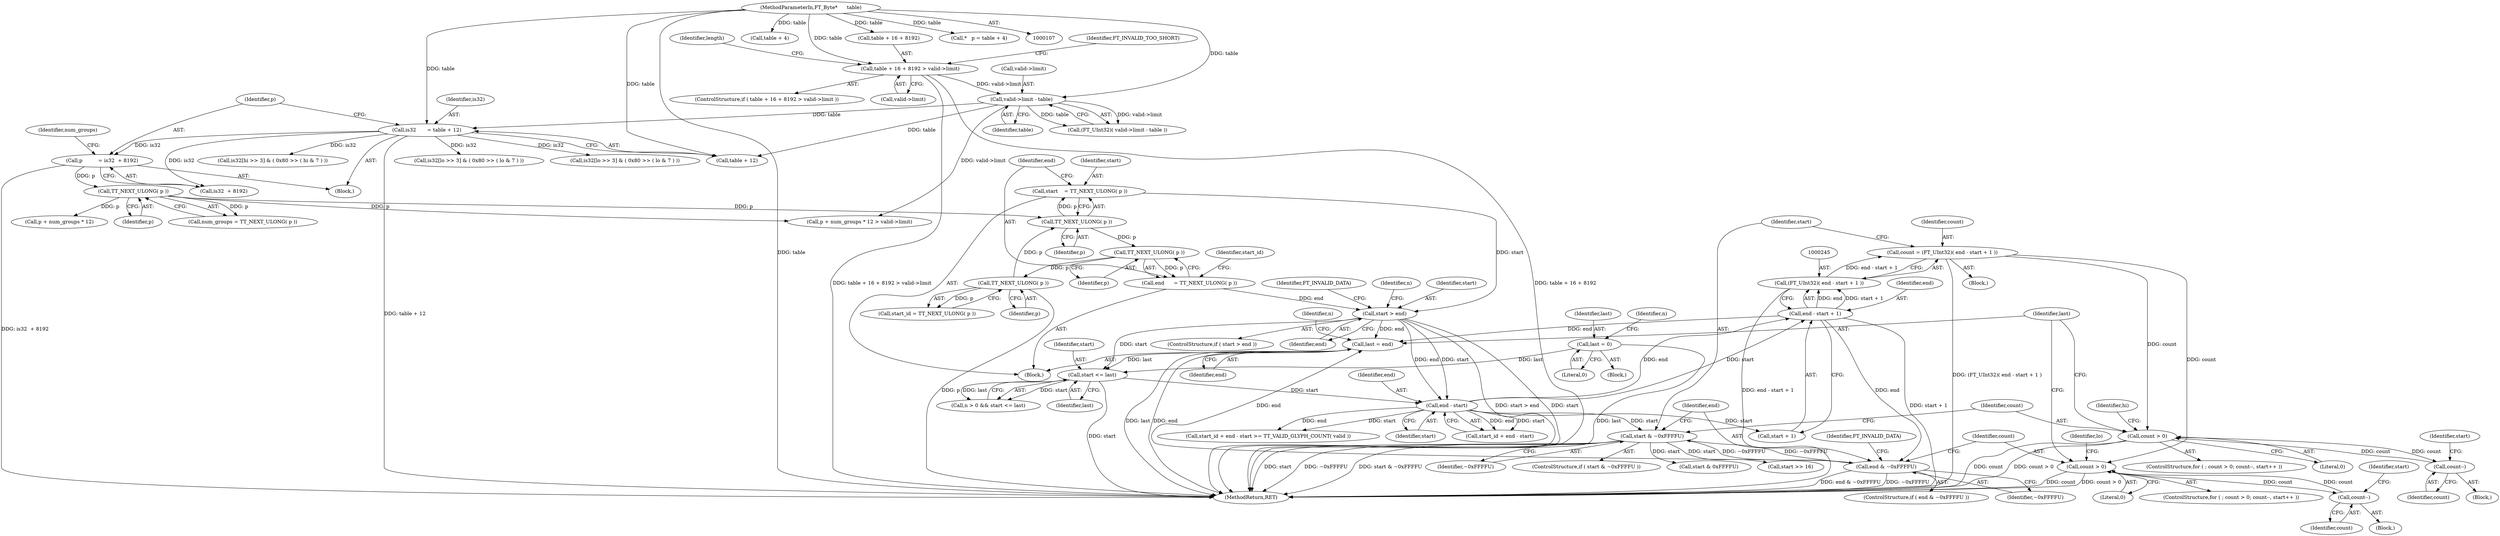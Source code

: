 digraph "0_savannah_a18788b14db60ae3673f932249cd02d33a227c4e_1@integer" {
"1000242" [label="(Call,count = (FT_UInt32)( end - start + 1 ))"];
"1000244" [label="(Call,(FT_UInt32)( end - start + 1 ))"];
"1000246" [label="(Call,end - start + 1)"];
"1000236" [label="(Call,end - start)"];
"1000212" [label="(Call,start > end)"];
"1000199" [label="(Call,start    = TT_NEXT_ULONG( p ))"];
"1000201" [label="(Call,TT_NEXT_ULONG( p ))"];
"1000209" [label="(Call,TT_NEXT_ULONG( p ))"];
"1000205" [label="(Call,TT_NEXT_ULONG( p ))"];
"1000164" [label="(Call,TT_NEXT_ULONG( p ))"];
"1000157" [label="(Call,p          = is32  + 8192)"];
"1000152" [label="(Call,is32       = table + 12)"];
"1000141" [label="(Call,valid->limit - table)"];
"1000121" [label="(Call,table + 16 + 8192 > valid->limit)"];
"1000108" [label="(MethodParameterIn,FT_Byte*      table)"];
"1000203" [label="(Call,end      = TT_NEXT_ULONG( p ))"];
"1000221" [label="(Call,start <= last)"];
"1000184" [label="(Call,last = 0)"];
"1000349" [label="(Call,last = end)"];
"1000313" [label="(Call,end & ~0xFFFFU)"];
"1000252" [label="(Call,start & ~0xFFFFU)"];
"1000257" [label="(Call,count > 0)"];
"1000261" [label="(Call,count--)"];
"1000318" [label="(Call,count > 0)"];
"1000322" [label="(Call,count--)"];
"1000167" [label="(Call,p + num_groups * 12 > valid->limit)"];
"1000213" [label="(Identifier,start)"];
"1000168" [label="(Call,p + num_groups * 12)"];
"1000223" [label="(Identifier,last)"];
"1000159" [label="(Call,is32  + 8192)"];
"1000141" [label="(Call,valid->limit - table)"];
"1000130" [label="(Identifier,FT_INVALID_TOO_SHORT)"];
"1000162" [label="(Call,num_groups = TT_NEXT_ULONG( p ))"];
"1000318" [label="(Call,count > 0)"];
"1000206" [label="(Identifier,p)"];
"1000244" [label="(Call,(FT_UInt32)( end - start + 1 ))"];
"1000110" [label="(Block,)"];
"1000196" [label="(Block,)"];
"1000319" [label="(Identifier,count)"];
"1000212" [label="(Call,start > end)"];
"1000185" [label="(Identifier,last)"];
"1000351" [label="(Identifier,end)"];
"1000157" [label="(Call,p          = is32  + 8192)"];
"1000139" [label="(Call,(FT_UInt32)( valid->limit - table ))"];
"1000211" [label="(ControlStructure,if ( start > end ))"];
"1000317" [label="(ControlStructure,for ( ; count > 0; count--, start++ ))"];
"1000199" [label="(Call,start    = TT_NEXT_ULONG( p ))"];
"1000207" [label="(Call,start_id = TT_NEXT_ULONG( p ))"];
"1000323" [label="(Identifier,count)"];
"1000242" [label="(Call,count = (FT_UInt32)( end - start + 1 ))"];
"1000221" [label="(Call,start <= last)"];
"1000120" [label="(ControlStructure,if ( table + 16 + 8192 > valid->limit ))"];
"1000210" [label="(Identifier,p)"];
"1000325" [label="(Identifier,start)"];
"1000163" [label="(Identifier,num_groups)"];
"1000320" [label="(Literal,0)"];
"1000231" [label="(Block,)"];
"1000322" [label="(Call,count--)"];
"1000247" [label="(Identifier,end)"];
"1000217" [label="(Call,n > 0 && start <= last)"];
"1000259" [label="(Literal,0)"];
"1000234" [label="(Call,start_id + end - start)"];
"1000354" [label="(MethodReturn,RET)"];
"1000316" [label="(Identifier,FT_INVALID_DATA)"];
"1000202" [label="(Identifier,p)"];
"1000186" [label="(Literal,0)"];
"1000215" [label="(Identifier,FT_INVALID_DATA)"];
"1000248" [label="(Call,start + 1)"];
"1000349" [label="(Call,last = end)"];
"1000314" [label="(Identifier,end)"];
"1000350" [label="(Identifier,last)"];
"1000236" [label="(Call,end - start)"];
"1000108" [label="(MethodParameterIn,FT_Byte*      table)"];
"1000208" [label="(Identifier,start_id)"];
"1000270" [label="(Call,start >> 16)"];
"1000267" [label="(Identifier,hi)"];
"1000261" [label="(Call,count--)"];
"1000145" [label="(Identifier,table)"];
"1000243" [label="(Identifier,count)"];
"1000233" [label="(Call,start_id + end - start >= TT_VALID_GLYPH_COUNT( valid ))"];
"1000237" [label="(Identifier,end)"];
"1000189" [label="(Identifier,n)"];
"1000201" [label="(Call,TT_NEXT_ULONG( p ))"];
"1000262" [label="(Identifier,count)"];
"1000336" [label="(Call,is32[lo >> 3] & ( 0x80 >> ( lo & 7 ) ))"];
"1000257" [label="(Call,count > 0)"];
"1000132" [label="(Identifier,length)"];
"1000114" [label="(Call,table + 4)"];
"1000209" [label="(Call,TT_NEXT_ULONG( p ))"];
"1000154" [label="(Call,table + 12)"];
"1000177" [label="(Block,)"];
"1000122" [label="(Call,table + 16 + 8192)"];
"1000246" [label="(Call,end - start + 1)"];
"1000253" [label="(Identifier,start)"];
"1000238" [label="(Identifier,start)"];
"1000164" [label="(Call,TT_NEXT_ULONG( p ))"];
"1000264" [label="(Identifier,start)"];
"1000297" [label="(Call,is32[lo >> 3] & ( 0x80 >> ( lo & 7 ) ))"];
"1000112" [label="(Call,*   p = table + 4)"];
"1000205" [label="(Call,TT_NEXT_ULONG( p ))"];
"1000254" [label="(Identifier,~0xFFFFU)"];
"1000204" [label="(Identifier,end)"];
"1000315" [label="(Identifier,~0xFFFFU)"];
"1000256" [label="(ControlStructure,for ( ; count > 0; count--, start++ ))"];
"1000219" [label="(Identifier,n)"];
"1000203" [label="(Call,end      = TT_NEXT_ULONG( p ))"];
"1000153" [label="(Identifier,is32)"];
"1000251" [label="(ControlStructure,if ( start & ~0xFFFFU ))"];
"1000313" [label="(Call,end & ~0xFFFFU)"];
"1000214" [label="(Identifier,end)"];
"1000152" [label="(Call,is32       = table + 12)"];
"1000321" [label="(Block,)"];
"1000121" [label="(Call,table + 16 + 8192 > valid->limit)"];
"1000195" [label="(Identifier,n)"];
"1000127" [label="(Call,valid->limit)"];
"1000165" [label="(Identifier,p)"];
"1000222" [label="(Identifier,start)"];
"1000158" [label="(Identifier,p)"];
"1000200" [label="(Identifier,start)"];
"1000328" [label="(Identifier,lo)"];
"1000282" [label="(Call,is32[hi >> 3] & ( 0x80 >> ( hi & 7 ) ))"];
"1000258" [label="(Identifier,count)"];
"1000331" [label="(Call,start & 0xFFFFU)"];
"1000252" [label="(Call,start & ~0xFFFFU)"];
"1000142" [label="(Call,valid->limit)"];
"1000312" [label="(ControlStructure,if ( end & ~0xFFFFU ))"];
"1000260" [label="(Block,)"];
"1000184" [label="(Call,last = 0)"];
"1000242" -> "1000231"  [label="AST: "];
"1000242" -> "1000244"  [label="CFG: "];
"1000243" -> "1000242"  [label="AST: "];
"1000244" -> "1000242"  [label="AST: "];
"1000253" -> "1000242"  [label="CFG: "];
"1000242" -> "1000354"  [label="DDG: (FT_UInt32)( end - start + 1 )"];
"1000244" -> "1000242"  [label="DDG: end - start + 1"];
"1000242" -> "1000257"  [label="DDG: count"];
"1000242" -> "1000318"  [label="DDG: count"];
"1000244" -> "1000246"  [label="CFG: "];
"1000245" -> "1000244"  [label="AST: "];
"1000246" -> "1000244"  [label="AST: "];
"1000244" -> "1000354"  [label="DDG: end - start + 1"];
"1000246" -> "1000244"  [label="DDG: end"];
"1000246" -> "1000244"  [label="DDG: start + 1"];
"1000246" -> "1000248"  [label="CFG: "];
"1000247" -> "1000246"  [label="AST: "];
"1000248" -> "1000246"  [label="AST: "];
"1000246" -> "1000354"  [label="DDG: start + 1"];
"1000236" -> "1000246"  [label="DDG: end"];
"1000236" -> "1000246"  [label="DDG: start"];
"1000246" -> "1000313"  [label="DDG: end"];
"1000246" -> "1000349"  [label="DDG: end"];
"1000236" -> "1000234"  [label="AST: "];
"1000236" -> "1000238"  [label="CFG: "];
"1000237" -> "1000236"  [label="AST: "];
"1000238" -> "1000236"  [label="AST: "];
"1000234" -> "1000236"  [label="CFG: "];
"1000236" -> "1000233"  [label="DDG: end"];
"1000236" -> "1000233"  [label="DDG: start"];
"1000236" -> "1000234"  [label="DDG: end"];
"1000236" -> "1000234"  [label="DDG: start"];
"1000212" -> "1000236"  [label="DDG: end"];
"1000212" -> "1000236"  [label="DDG: start"];
"1000221" -> "1000236"  [label="DDG: start"];
"1000236" -> "1000248"  [label="DDG: start"];
"1000236" -> "1000252"  [label="DDG: start"];
"1000212" -> "1000211"  [label="AST: "];
"1000212" -> "1000214"  [label="CFG: "];
"1000213" -> "1000212"  [label="AST: "];
"1000214" -> "1000212"  [label="AST: "];
"1000215" -> "1000212"  [label="CFG: "];
"1000219" -> "1000212"  [label="CFG: "];
"1000212" -> "1000354"  [label="DDG: start > end"];
"1000212" -> "1000354"  [label="DDG: start"];
"1000199" -> "1000212"  [label="DDG: start"];
"1000203" -> "1000212"  [label="DDG: end"];
"1000212" -> "1000221"  [label="DDG: start"];
"1000212" -> "1000349"  [label="DDG: end"];
"1000199" -> "1000196"  [label="AST: "];
"1000199" -> "1000201"  [label="CFG: "];
"1000200" -> "1000199"  [label="AST: "];
"1000201" -> "1000199"  [label="AST: "];
"1000204" -> "1000199"  [label="CFG: "];
"1000201" -> "1000199"  [label="DDG: p"];
"1000201" -> "1000202"  [label="CFG: "];
"1000202" -> "1000201"  [label="AST: "];
"1000209" -> "1000201"  [label="DDG: p"];
"1000164" -> "1000201"  [label="DDG: p"];
"1000201" -> "1000205"  [label="DDG: p"];
"1000209" -> "1000207"  [label="AST: "];
"1000209" -> "1000210"  [label="CFG: "];
"1000210" -> "1000209"  [label="AST: "];
"1000207" -> "1000209"  [label="CFG: "];
"1000209" -> "1000354"  [label="DDG: p"];
"1000209" -> "1000207"  [label="DDG: p"];
"1000205" -> "1000209"  [label="DDG: p"];
"1000205" -> "1000203"  [label="AST: "];
"1000205" -> "1000206"  [label="CFG: "];
"1000206" -> "1000205"  [label="AST: "];
"1000203" -> "1000205"  [label="CFG: "];
"1000205" -> "1000203"  [label="DDG: p"];
"1000164" -> "1000162"  [label="AST: "];
"1000164" -> "1000165"  [label="CFG: "];
"1000165" -> "1000164"  [label="AST: "];
"1000162" -> "1000164"  [label="CFG: "];
"1000164" -> "1000162"  [label="DDG: p"];
"1000157" -> "1000164"  [label="DDG: p"];
"1000164" -> "1000167"  [label="DDG: p"];
"1000164" -> "1000168"  [label="DDG: p"];
"1000157" -> "1000110"  [label="AST: "];
"1000157" -> "1000159"  [label="CFG: "];
"1000158" -> "1000157"  [label="AST: "];
"1000159" -> "1000157"  [label="AST: "];
"1000163" -> "1000157"  [label="CFG: "];
"1000157" -> "1000354"  [label="DDG: is32  + 8192"];
"1000152" -> "1000157"  [label="DDG: is32"];
"1000152" -> "1000110"  [label="AST: "];
"1000152" -> "1000154"  [label="CFG: "];
"1000153" -> "1000152"  [label="AST: "];
"1000154" -> "1000152"  [label="AST: "];
"1000158" -> "1000152"  [label="CFG: "];
"1000152" -> "1000354"  [label="DDG: table + 12"];
"1000141" -> "1000152"  [label="DDG: table"];
"1000108" -> "1000152"  [label="DDG: table"];
"1000152" -> "1000159"  [label="DDG: is32"];
"1000152" -> "1000282"  [label="DDG: is32"];
"1000152" -> "1000297"  [label="DDG: is32"];
"1000152" -> "1000336"  [label="DDG: is32"];
"1000141" -> "1000139"  [label="AST: "];
"1000141" -> "1000145"  [label="CFG: "];
"1000142" -> "1000141"  [label="AST: "];
"1000145" -> "1000141"  [label="AST: "];
"1000139" -> "1000141"  [label="CFG: "];
"1000141" -> "1000139"  [label="DDG: valid->limit"];
"1000141" -> "1000139"  [label="DDG: table"];
"1000121" -> "1000141"  [label="DDG: valid->limit"];
"1000108" -> "1000141"  [label="DDG: table"];
"1000141" -> "1000154"  [label="DDG: table"];
"1000141" -> "1000167"  [label="DDG: valid->limit"];
"1000121" -> "1000120"  [label="AST: "];
"1000121" -> "1000127"  [label="CFG: "];
"1000122" -> "1000121"  [label="AST: "];
"1000127" -> "1000121"  [label="AST: "];
"1000130" -> "1000121"  [label="CFG: "];
"1000132" -> "1000121"  [label="CFG: "];
"1000121" -> "1000354"  [label="DDG: table + 16 + 8192 > valid->limit"];
"1000121" -> "1000354"  [label="DDG: table + 16 + 8192"];
"1000108" -> "1000121"  [label="DDG: table"];
"1000108" -> "1000107"  [label="AST: "];
"1000108" -> "1000354"  [label="DDG: table"];
"1000108" -> "1000112"  [label="DDG: table"];
"1000108" -> "1000114"  [label="DDG: table"];
"1000108" -> "1000122"  [label="DDG: table"];
"1000108" -> "1000154"  [label="DDG: table"];
"1000203" -> "1000196"  [label="AST: "];
"1000204" -> "1000203"  [label="AST: "];
"1000208" -> "1000203"  [label="CFG: "];
"1000221" -> "1000217"  [label="AST: "];
"1000221" -> "1000223"  [label="CFG: "];
"1000222" -> "1000221"  [label="AST: "];
"1000223" -> "1000221"  [label="AST: "];
"1000217" -> "1000221"  [label="CFG: "];
"1000221" -> "1000354"  [label="DDG: start"];
"1000221" -> "1000217"  [label="DDG: start"];
"1000221" -> "1000217"  [label="DDG: last"];
"1000184" -> "1000221"  [label="DDG: last"];
"1000349" -> "1000221"  [label="DDG: last"];
"1000184" -> "1000177"  [label="AST: "];
"1000184" -> "1000186"  [label="CFG: "];
"1000185" -> "1000184"  [label="AST: "];
"1000186" -> "1000184"  [label="AST: "];
"1000189" -> "1000184"  [label="CFG: "];
"1000184" -> "1000354"  [label="DDG: last"];
"1000349" -> "1000196"  [label="AST: "];
"1000349" -> "1000351"  [label="CFG: "];
"1000350" -> "1000349"  [label="AST: "];
"1000351" -> "1000349"  [label="AST: "];
"1000195" -> "1000349"  [label="CFG: "];
"1000349" -> "1000354"  [label="DDG: end"];
"1000349" -> "1000354"  [label="DDG: last"];
"1000313" -> "1000349"  [label="DDG: end"];
"1000313" -> "1000312"  [label="AST: "];
"1000313" -> "1000315"  [label="CFG: "];
"1000314" -> "1000313"  [label="AST: "];
"1000315" -> "1000313"  [label="AST: "];
"1000316" -> "1000313"  [label="CFG: "];
"1000319" -> "1000313"  [label="CFG: "];
"1000313" -> "1000354"  [label="DDG: ~0xFFFFU"];
"1000313" -> "1000354"  [label="DDG: end & ~0xFFFFU"];
"1000313" -> "1000252"  [label="DDG: ~0xFFFFU"];
"1000252" -> "1000313"  [label="DDG: ~0xFFFFU"];
"1000252" -> "1000251"  [label="AST: "];
"1000252" -> "1000254"  [label="CFG: "];
"1000253" -> "1000252"  [label="AST: "];
"1000254" -> "1000252"  [label="AST: "];
"1000258" -> "1000252"  [label="CFG: "];
"1000314" -> "1000252"  [label="CFG: "];
"1000252" -> "1000354"  [label="DDG: start"];
"1000252" -> "1000354"  [label="DDG: ~0xFFFFU"];
"1000252" -> "1000354"  [label="DDG: start & ~0xFFFFU"];
"1000252" -> "1000270"  [label="DDG: start"];
"1000252" -> "1000331"  [label="DDG: start"];
"1000257" -> "1000256"  [label="AST: "];
"1000257" -> "1000259"  [label="CFG: "];
"1000258" -> "1000257"  [label="AST: "];
"1000259" -> "1000257"  [label="AST: "];
"1000267" -> "1000257"  [label="CFG: "];
"1000350" -> "1000257"  [label="CFG: "];
"1000257" -> "1000354"  [label="DDG: count"];
"1000257" -> "1000354"  [label="DDG: count > 0"];
"1000261" -> "1000257"  [label="DDG: count"];
"1000257" -> "1000261"  [label="DDG: count"];
"1000261" -> "1000260"  [label="AST: "];
"1000261" -> "1000262"  [label="CFG: "];
"1000262" -> "1000261"  [label="AST: "];
"1000264" -> "1000261"  [label="CFG: "];
"1000318" -> "1000317"  [label="AST: "];
"1000318" -> "1000320"  [label="CFG: "];
"1000319" -> "1000318"  [label="AST: "];
"1000320" -> "1000318"  [label="AST: "];
"1000328" -> "1000318"  [label="CFG: "];
"1000350" -> "1000318"  [label="CFG: "];
"1000318" -> "1000354"  [label="DDG: count > 0"];
"1000318" -> "1000354"  [label="DDG: count"];
"1000322" -> "1000318"  [label="DDG: count"];
"1000318" -> "1000322"  [label="DDG: count"];
"1000322" -> "1000321"  [label="AST: "];
"1000322" -> "1000323"  [label="CFG: "];
"1000323" -> "1000322"  [label="AST: "];
"1000325" -> "1000322"  [label="CFG: "];
}
